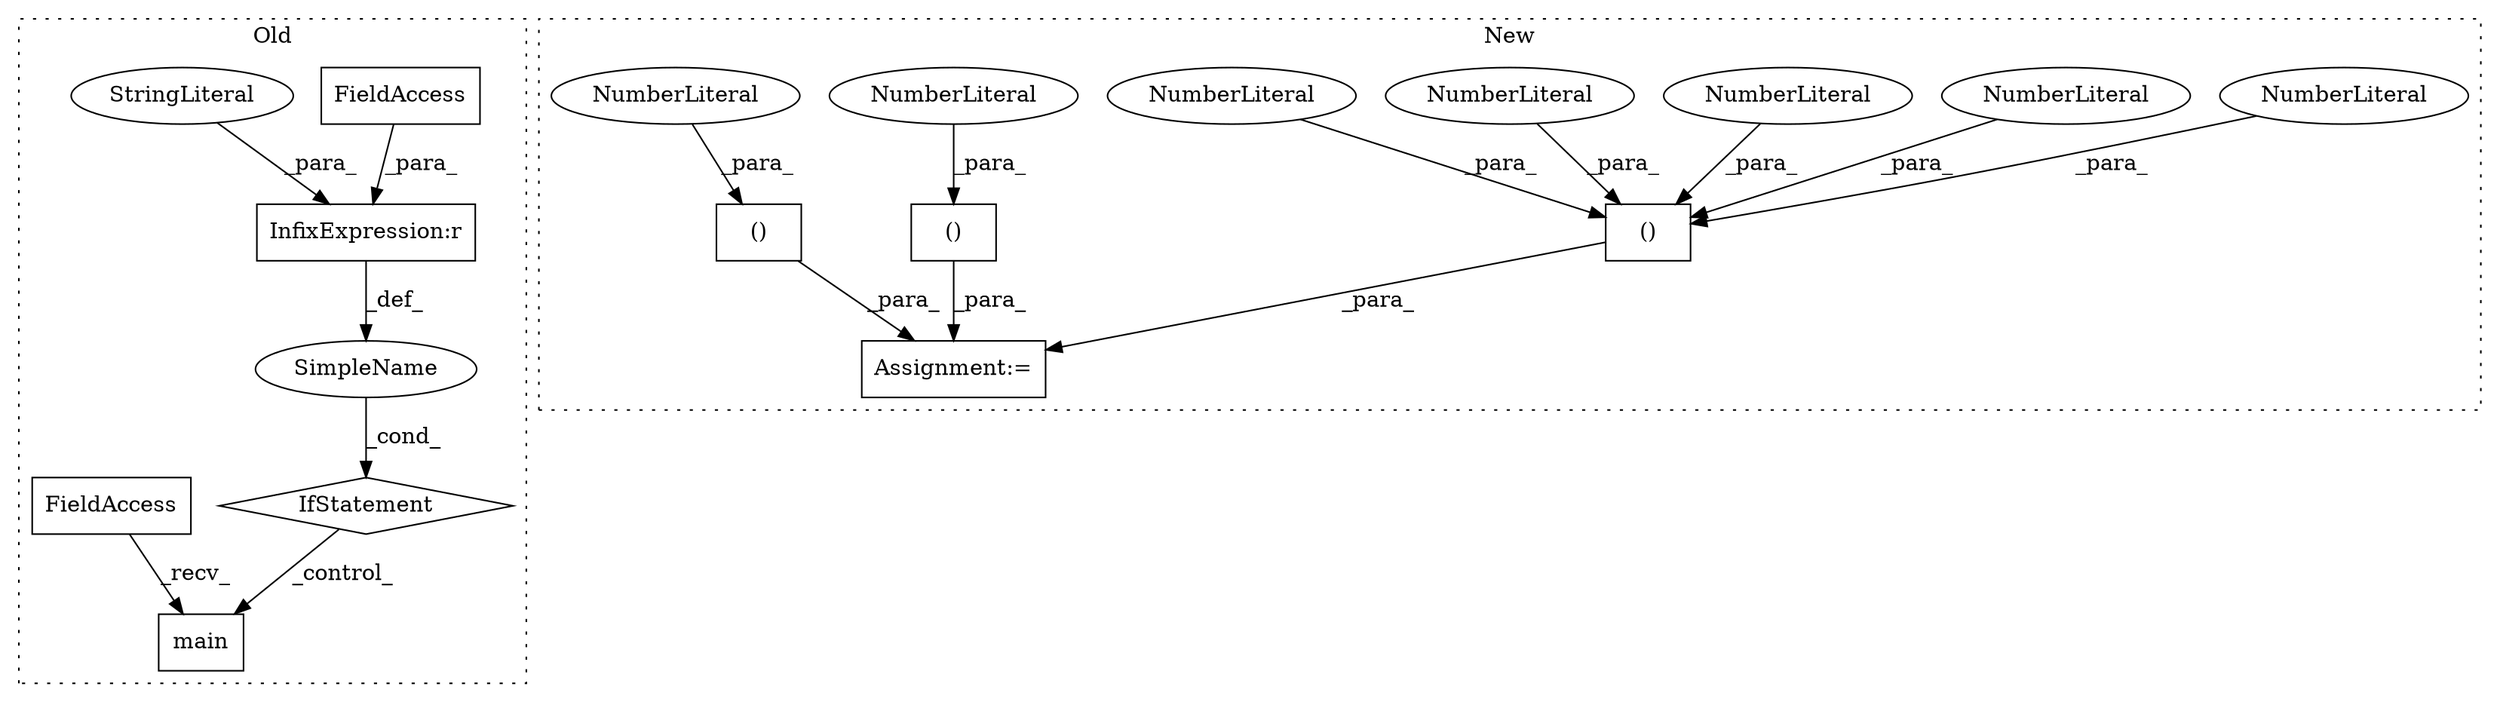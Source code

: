 digraph G {
subgraph cluster0 {
1 [label="main" a="32" s="1616" l="6" shape="box"];
3 [label="IfStatement" a="25" s="1564,1590" l="4,2" shape="diamond"];
4 [label="SimpleName" a="42" s="" l="" shape="ellipse"];
5 [label="InfixExpression:r" a="27" s="1576" l="4" shape="box"];
6 [label="FieldAccess" a="22" s="1568" l="8" shape="box"];
7 [label="StringLiteral" a="45" s="1580" l="10" shape="ellipse"];
12 [label="FieldAccess" a="22" s="1600" l="15" shape="box"];
label = "Old";
style="dotted";
}
subgraph cluster1 {
2 [label="()" a="106" s="555" l="87" shape="box"];
8 [label="Assignment:=" a="7" s="322" l="10" shape="box"];
9 [label="NumberLiteral" a="34" s="641" l="1" shape="ellipse"];
10 [label="NumberLiteral" a="34" s="598" l="1" shape="ellipse"];
11 [label="NumberLiteral" a="34" s="584" l="1" shape="ellipse"];
13 [label="()" a="106" s="473" l="59" shape="box"];
14 [label="NumberLiteral" a="34" s="612" l="1" shape="ellipse"];
15 [label="()" a="106" s="405" l="45" shape="box"];
16 [label="NumberLiteral" a="34" s="434" l="1" shape="ellipse"];
17 [label="NumberLiteral" a="34" s="570" l="1" shape="ellipse"];
18 [label="NumberLiteral" a="34" s="531" l="1" shape="ellipse"];
label = "New";
style="dotted";
}
2 -> 8 [label="_para_"];
3 -> 1 [label="_control_"];
4 -> 3 [label="_cond_"];
5 -> 4 [label="_def_"];
6 -> 5 [label="_para_"];
7 -> 5 [label="_para_"];
9 -> 2 [label="_para_"];
10 -> 2 [label="_para_"];
11 -> 2 [label="_para_"];
12 -> 1 [label="_recv_"];
13 -> 8 [label="_para_"];
14 -> 2 [label="_para_"];
15 -> 8 [label="_para_"];
16 -> 15 [label="_para_"];
17 -> 2 [label="_para_"];
18 -> 13 [label="_para_"];
}